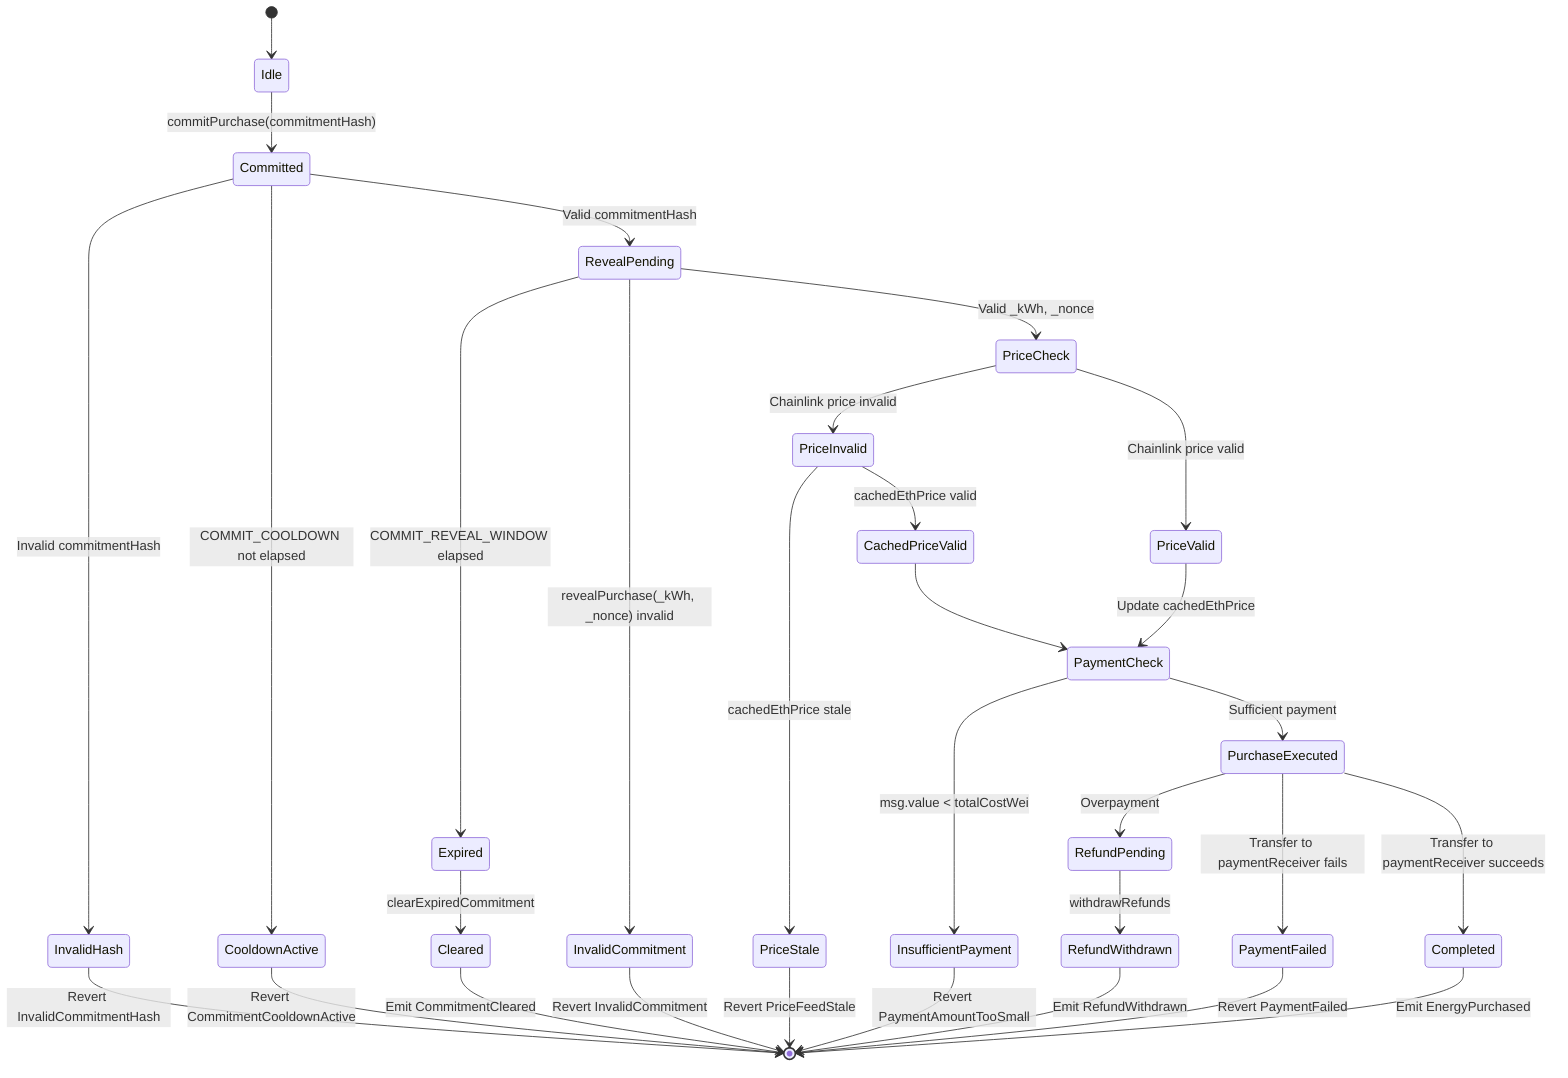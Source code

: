 stateDiagram-v2
    [*] --> Idle
    Idle --> Committed: commitPurchase(commitmentHash)
    Committed --> InvalidHash: Invalid commitmentHash
    InvalidHash --> [*]: Revert InvalidCommitmentHash
    Committed --> CooldownActive: COMMIT_COOLDOWN not elapsed
    CooldownActive --> [*]: Revert CommitmentCooldownActive
    Committed --> RevealPending: Valid commitmentHash
    RevealPending --> Expired: COMMIT_REVEAL_WINDOW elapsed
    Expired --> Cleared: clearExpiredCommitment
    Cleared --> [*]: Emit CommitmentCleared
    RevealPending --> InvalidCommitment: revealPurchase(_kWh, _nonce) invalid
    InvalidCommitment --> [*]: Revert InvalidCommitment
    RevealPending --> PriceCheck: Valid _kWh, _nonce
    PriceCheck --> PriceInvalid: Chainlink price invalid
    PriceInvalid --> CachedPriceValid: cachedEthPrice valid
    PriceInvalid --> PriceStale: cachedEthPrice stale
    PriceStale --> [*]: Revert PriceFeedStale
    CachedPriceValid --> PaymentCheck
    PriceCheck --> PriceValid: Chainlink price valid
    PriceValid --> PaymentCheck: Update cachedEthPrice
    PaymentCheck --> InsufficientPayment: msg.value < totalCostWei
    InsufficientPayment --> [*]: Revert PaymentAmountTooSmall
    PaymentCheck --> PurchaseExecuted: Sufficient payment
    PurchaseExecuted --> RefundPending: Overpayment
    RefundPending --> RefundWithdrawn: withdrawRefunds
    RefundWithdrawn --> [*]: Emit RefundWithdrawn
    PurchaseExecuted --> PaymentFailed: Transfer to paymentReceiver fails
    PaymentFailed --> [*]: Revert PaymentFailed
    PurchaseExecuted --> Completed: Transfer to paymentReceiver succeeds
    Completed --> [*]: Emit EnergyPurchased